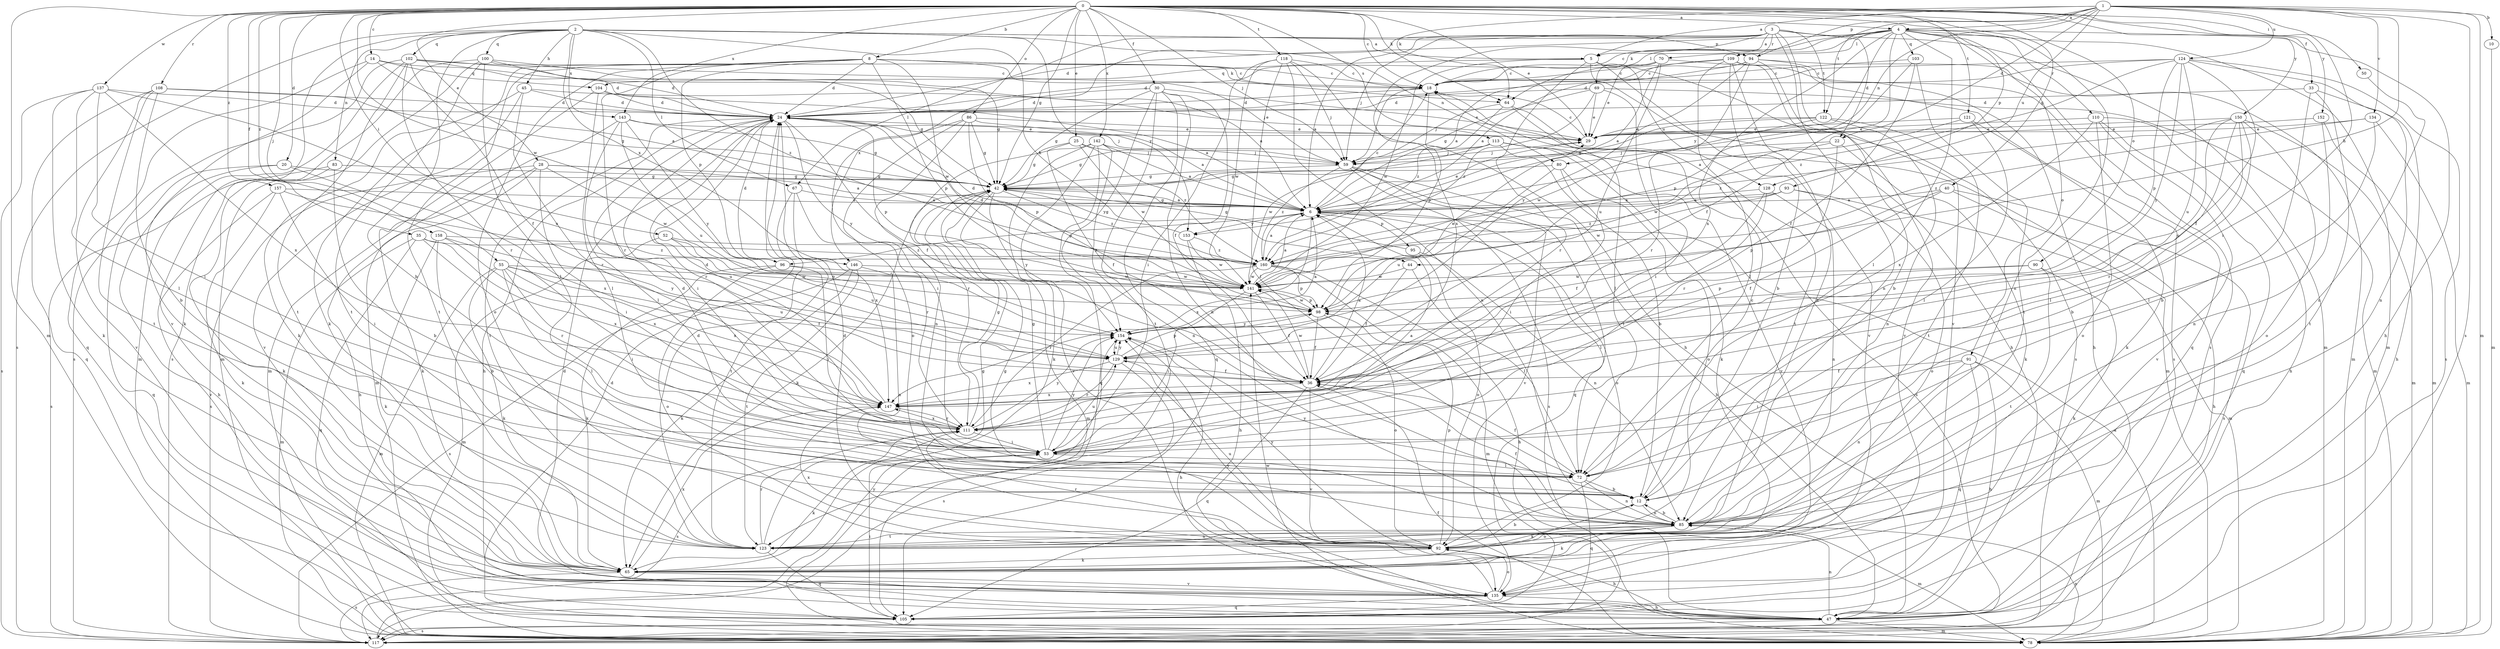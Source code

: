 strict digraph  {
0;
1;
2;
3;
4;
5;
6;
8;
10;
12;
14;
18;
20;
22;
24;
25;
28;
29;
30;
33;
35;
36;
40;
42;
44;
45;
47;
50;
52;
53;
55;
59;
64;
65;
67;
69;
70;
72;
78;
80;
83;
85;
86;
90;
91;
92;
93;
94;
95;
96;
98;
100;
102;
103;
104;
105;
108;
109;
110;
111;
113;
117;
118;
121;
122;
123;
124;
128;
129;
134;
135;
137;
141;
142;
143;
146;
147;
150;
152;
153;
154;
157;
158;
160;
0 -> 4  [label=a];
0 -> 8  [label=b];
0 -> 14  [label=c];
0 -> 18  [label=c];
0 -> 20  [label=d];
0 -> 25  [label=e];
0 -> 28  [label=e];
0 -> 29  [label=e];
0 -> 30  [label=f];
0 -> 33  [label=f];
0 -> 35  [label=f];
0 -> 40  [label=g];
0 -> 42  [label=g];
0 -> 50  [label=i];
0 -> 52  [label=i];
0 -> 55  [label=j];
0 -> 59  [label=j];
0 -> 64  [label=k];
0 -> 78  [label=m];
0 -> 86  [label=o];
0 -> 90  [label=o];
0 -> 93  [label=p];
0 -> 108  [label=r];
0 -> 113  [label=s];
0 -> 118  [label=t];
0 -> 121  [label=t];
0 -> 137  [label=w];
0 -> 141  [label=w];
0 -> 142  [label=x];
0 -> 143  [label=x];
0 -> 150  [label=y];
0 -> 152  [label=y];
0 -> 157  [label=z];
0 -> 158  [label=z];
1 -> 4  [label=a];
1 -> 5  [label=a];
1 -> 10  [label=b];
1 -> 22  [label=d];
1 -> 44  [label=h];
1 -> 53  [label=i];
1 -> 64  [label=k];
1 -> 78  [label=m];
1 -> 80  [label=n];
1 -> 94  [label=p];
1 -> 117  [label=s];
1 -> 122  [label=t];
1 -> 124  [label=u];
1 -> 128  [label=u];
1 -> 134  [label=v];
2 -> 5  [label=a];
2 -> 12  [label=b];
2 -> 44  [label=h];
2 -> 45  [label=h];
2 -> 67  [label=l];
2 -> 80  [label=n];
2 -> 83  [label=n];
2 -> 94  [label=p];
2 -> 100  [label=q];
2 -> 102  [label=q];
2 -> 117  [label=s];
2 -> 135  [label=v];
2 -> 143  [label=x];
2 -> 146  [label=x];
2 -> 153  [label=y];
2 -> 160  [label=z];
3 -> 5  [label=a];
3 -> 6  [label=a];
3 -> 22  [label=d];
3 -> 59  [label=j];
3 -> 67  [label=l];
3 -> 78  [label=m];
3 -> 85  [label=n];
3 -> 109  [label=r];
3 -> 122  [label=t];
3 -> 135  [label=v];
3 -> 146  [label=x];
3 -> 147  [label=x];
4 -> 18  [label=c];
4 -> 24  [label=d];
4 -> 36  [label=f];
4 -> 47  [label=h];
4 -> 64  [label=k];
4 -> 69  [label=l];
4 -> 70  [label=l];
4 -> 72  [label=l];
4 -> 78  [label=m];
4 -> 85  [label=n];
4 -> 91  [label=o];
4 -> 103  [label=q];
4 -> 110  [label=r];
4 -> 117  [label=s];
4 -> 147  [label=x];
4 -> 153  [label=y];
5 -> 47  [label=h];
5 -> 104  [label=q];
5 -> 111  [label=r];
5 -> 117  [label=s];
5 -> 128  [label=u];
5 -> 135  [label=v];
5 -> 141  [label=w];
6 -> 18  [label=c];
6 -> 29  [label=e];
6 -> 42  [label=g];
6 -> 72  [label=l];
6 -> 92  [label=o];
6 -> 95  [label=p];
6 -> 96  [label=p];
6 -> 147  [label=x];
6 -> 153  [label=y];
8 -> 18  [label=c];
8 -> 24  [label=d];
8 -> 59  [label=j];
8 -> 64  [label=k];
8 -> 65  [label=k];
8 -> 92  [label=o];
8 -> 96  [label=p];
8 -> 98  [label=p];
8 -> 111  [label=r];
8 -> 123  [label=t];
8 -> 141  [label=w];
10 -> 78  [label=m];
12 -> 18  [label=c];
12 -> 65  [label=k];
12 -> 85  [label=n];
12 -> 154  [label=y];
14 -> 6  [label=a];
14 -> 42  [label=g];
14 -> 65  [label=k];
14 -> 104  [label=q];
14 -> 105  [label=q];
18 -> 24  [label=d];
18 -> 59  [label=j];
18 -> 98  [label=p];
18 -> 123  [label=t];
20 -> 42  [label=g];
20 -> 47  [label=h];
20 -> 105  [label=q];
20 -> 147  [label=x];
22 -> 59  [label=j];
22 -> 65  [label=k];
22 -> 111  [label=r];
22 -> 141  [label=w];
24 -> 29  [label=e];
24 -> 36  [label=f];
24 -> 47  [label=h];
24 -> 53  [label=i];
24 -> 59  [label=j];
24 -> 98  [label=p];
24 -> 111  [label=r];
24 -> 123  [label=t];
24 -> 154  [label=y];
25 -> 36  [label=f];
25 -> 42  [label=g];
25 -> 59  [label=j];
25 -> 141  [label=w];
25 -> 160  [label=z];
28 -> 6  [label=a];
28 -> 42  [label=g];
28 -> 47  [label=h];
28 -> 53  [label=i];
28 -> 65  [label=k];
28 -> 117  [label=s];
28 -> 141  [label=w];
29 -> 18  [label=c];
29 -> 59  [label=j];
30 -> 24  [label=d];
30 -> 29  [label=e];
30 -> 36  [label=f];
30 -> 42  [label=g];
30 -> 85  [label=n];
30 -> 105  [label=q];
30 -> 123  [label=t];
30 -> 154  [label=y];
33 -> 12  [label=b];
33 -> 24  [label=d];
33 -> 47  [label=h];
33 -> 123  [label=t];
35 -> 78  [label=m];
35 -> 105  [label=q];
35 -> 111  [label=r];
35 -> 147  [label=x];
35 -> 160  [label=z];
36 -> 6  [label=a];
36 -> 105  [label=q];
36 -> 135  [label=v];
36 -> 141  [label=w];
36 -> 147  [label=x];
40 -> 6  [label=a];
40 -> 36  [label=f];
40 -> 47  [label=h];
40 -> 98  [label=p];
40 -> 117  [label=s];
42 -> 6  [label=a];
42 -> 65  [label=k];
42 -> 78  [label=m];
42 -> 154  [label=y];
42 -> 160  [label=z];
44 -> 36  [label=f];
44 -> 72  [label=l];
44 -> 141  [label=w];
45 -> 24  [label=d];
45 -> 29  [label=e];
45 -> 65  [label=k];
45 -> 111  [label=r];
45 -> 135  [label=v];
47 -> 24  [label=d];
47 -> 78  [label=m];
47 -> 85  [label=n];
47 -> 117  [label=s];
50 -> 85  [label=n];
52 -> 78  [label=m];
52 -> 98  [label=p];
52 -> 129  [label=u];
52 -> 160  [label=z];
53 -> 6  [label=a];
53 -> 24  [label=d];
53 -> 42  [label=g];
53 -> 65  [label=k];
53 -> 72  [label=l];
53 -> 129  [label=u];
53 -> 154  [label=y];
55 -> 36  [label=f];
55 -> 53  [label=i];
55 -> 65  [label=k];
55 -> 72  [label=l];
55 -> 78  [label=m];
55 -> 129  [label=u];
55 -> 141  [label=w];
55 -> 147  [label=x];
59 -> 42  [label=g];
59 -> 47  [label=h];
59 -> 105  [label=q];
59 -> 117  [label=s];
59 -> 135  [label=v];
59 -> 160  [label=z];
64 -> 59  [label=j];
64 -> 72  [label=l];
64 -> 78  [label=m];
64 -> 160  [label=z];
65 -> 117  [label=s];
65 -> 135  [label=v];
65 -> 147  [label=x];
67 -> 6  [label=a];
67 -> 111  [label=r];
67 -> 123  [label=t];
67 -> 147  [label=x];
69 -> 24  [label=d];
69 -> 29  [label=e];
69 -> 42  [label=g];
69 -> 53  [label=i];
69 -> 78  [label=m];
69 -> 160  [label=z];
70 -> 6  [label=a];
70 -> 18  [label=c];
70 -> 24  [label=d];
70 -> 29  [label=e];
70 -> 105  [label=q];
70 -> 129  [label=u];
72 -> 12  [label=b];
72 -> 36  [label=f];
72 -> 85  [label=n];
72 -> 105  [label=q];
78 -> 6  [label=a];
78 -> 24  [label=d];
78 -> 36  [label=f];
78 -> 85  [label=n];
78 -> 141  [label=w];
80 -> 42  [label=g];
80 -> 53  [label=i];
80 -> 92  [label=o];
80 -> 129  [label=u];
83 -> 12  [label=b];
83 -> 42  [label=g];
83 -> 65  [label=k];
83 -> 117  [label=s];
85 -> 12  [label=b];
85 -> 36  [label=f];
85 -> 65  [label=k];
85 -> 78  [label=m];
85 -> 92  [label=o];
85 -> 123  [label=t];
86 -> 6  [label=a];
86 -> 29  [label=e];
86 -> 42  [label=g];
86 -> 53  [label=i];
86 -> 85  [label=n];
86 -> 92  [label=o];
86 -> 98  [label=p];
90 -> 65  [label=k];
90 -> 98  [label=p];
90 -> 123  [label=t];
90 -> 141  [label=w];
91 -> 36  [label=f];
91 -> 47  [label=h];
91 -> 53  [label=i];
91 -> 78  [label=m];
91 -> 85  [label=n];
91 -> 105  [label=q];
92 -> 12  [label=b];
92 -> 24  [label=d];
92 -> 42  [label=g];
92 -> 47  [label=h];
92 -> 65  [label=k];
92 -> 98  [label=p];
92 -> 111  [label=r];
92 -> 129  [label=u];
92 -> 147  [label=x];
92 -> 154  [label=y];
93 -> 6  [label=a];
93 -> 78  [label=m];
93 -> 92  [label=o];
93 -> 141  [label=w];
93 -> 160  [label=z];
94 -> 6  [label=a];
94 -> 12  [label=b];
94 -> 18  [label=c];
94 -> 47  [label=h];
94 -> 78  [label=m];
94 -> 111  [label=r];
94 -> 154  [label=y];
95 -> 42  [label=g];
95 -> 85  [label=n];
95 -> 92  [label=o];
96 -> 24  [label=d];
96 -> 53  [label=i];
96 -> 65  [label=k];
96 -> 92  [label=o];
96 -> 141  [label=w];
98 -> 29  [label=e];
98 -> 36  [label=f];
98 -> 92  [label=o];
98 -> 141  [label=w];
98 -> 154  [label=y];
100 -> 18  [label=c];
100 -> 24  [label=d];
100 -> 42  [label=g];
100 -> 72  [label=l];
100 -> 78  [label=m];
100 -> 117  [label=s];
100 -> 123  [label=t];
102 -> 6  [label=a];
102 -> 18  [label=c];
102 -> 24  [label=d];
102 -> 36  [label=f];
102 -> 78  [label=m];
102 -> 111  [label=r];
102 -> 117  [label=s];
102 -> 123  [label=t];
103 -> 18  [label=c];
103 -> 36  [label=f];
103 -> 98  [label=p];
103 -> 123  [label=t];
104 -> 6  [label=a];
104 -> 24  [label=d];
104 -> 72  [label=l];
104 -> 78  [label=m];
105 -> 53  [label=i];
108 -> 12  [label=b];
108 -> 24  [label=d];
108 -> 42  [label=g];
108 -> 105  [label=q];
108 -> 123  [label=t];
108 -> 135  [label=v];
109 -> 6  [label=a];
109 -> 12  [label=b];
109 -> 18  [label=c];
109 -> 72  [label=l];
109 -> 85  [label=n];
109 -> 117  [label=s];
109 -> 135  [label=v];
110 -> 29  [label=e];
110 -> 47  [label=h];
110 -> 92  [label=o];
110 -> 105  [label=q];
110 -> 135  [label=v];
110 -> 147  [label=x];
111 -> 42  [label=g];
111 -> 53  [label=i];
111 -> 117  [label=s];
111 -> 147  [label=x];
111 -> 154  [label=y];
113 -> 12  [label=b];
113 -> 42  [label=g];
113 -> 59  [label=j];
113 -> 65  [label=k];
113 -> 117  [label=s];
113 -> 135  [label=v];
113 -> 141  [label=w];
117 -> 154  [label=y];
118 -> 18  [label=c];
118 -> 47  [label=h];
118 -> 53  [label=i];
118 -> 59  [label=j];
118 -> 72  [label=l];
118 -> 85  [label=n];
118 -> 141  [label=w];
121 -> 6  [label=a];
121 -> 29  [label=e];
121 -> 65  [label=k];
121 -> 72  [label=l];
122 -> 29  [label=e];
122 -> 42  [label=g];
122 -> 85  [label=n];
122 -> 123  [label=t];
122 -> 141  [label=w];
123 -> 24  [label=d];
123 -> 42  [label=g];
123 -> 85  [label=n];
123 -> 105  [label=q];
123 -> 111  [label=r];
124 -> 18  [label=c];
124 -> 24  [label=d];
124 -> 36  [label=f];
124 -> 85  [label=n];
124 -> 98  [label=p];
124 -> 117  [label=s];
124 -> 129  [label=u];
124 -> 154  [label=y];
124 -> 160  [label=z];
128 -> 6  [label=a];
128 -> 36  [label=f];
128 -> 53  [label=i];
128 -> 85  [label=n];
129 -> 36  [label=f];
129 -> 98  [label=p];
129 -> 111  [label=r];
129 -> 117  [label=s];
129 -> 147  [label=x];
129 -> 154  [label=y];
134 -> 29  [label=e];
134 -> 72  [label=l];
134 -> 78  [label=m];
134 -> 160  [label=z];
135 -> 47  [label=h];
135 -> 92  [label=o];
135 -> 105  [label=q];
135 -> 154  [label=y];
137 -> 24  [label=d];
137 -> 53  [label=i];
137 -> 65  [label=k];
137 -> 72  [label=l];
137 -> 117  [label=s];
137 -> 129  [label=u];
137 -> 147  [label=x];
141 -> 6  [label=a];
141 -> 24  [label=d];
141 -> 36  [label=f];
141 -> 53  [label=i];
141 -> 98  [label=p];
142 -> 6  [label=a];
142 -> 59  [label=j];
142 -> 65  [label=k];
142 -> 85  [label=n];
142 -> 105  [label=q];
142 -> 111  [label=r];
142 -> 135  [label=v];
143 -> 29  [label=e];
143 -> 42  [label=g];
143 -> 72  [label=l];
143 -> 78  [label=m];
143 -> 129  [label=u];
143 -> 154  [label=y];
146 -> 65  [label=k];
146 -> 85  [label=n];
146 -> 117  [label=s];
146 -> 123  [label=t];
146 -> 141  [label=w];
147 -> 24  [label=d];
147 -> 111  [label=r];
150 -> 12  [label=b];
150 -> 29  [label=e];
150 -> 72  [label=l];
150 -> 78  [label=m];
150 -> 92  [label=o];
150 -> 111  [label=r];
150 -> 129  [label=u];
150 -> 160  [label=z];
152 -> 29  [label=e];
152 -> 78  [label=m];
152 -> 85  [label=n];
153 -> 42  [label=g];
153 -> 47  [label=h];
153 -> 141  [label=w];
153 -> 160  [label=z];
154 -> 6  [label=a];
154 -> 47  [label=h];
154 -> 129  [label=u];
157 -> 6  [label=a];
157 -> 53  [label=i];
157 -> 65  [label=k];
157 -> 129  [label=u];
157 -> 135  [label=v];
158 -> 12  [label=b];
158 -> 65  [label=k];
158 -> 147  [label=x];
158 -> 154  [label=y];
158 -> 160  [label=z];
160 -> 6  [label=a];
160 -> 24  [label=d];
160 -> 47  [label=h];
160 -> 78  [label=m];
160 -> 98  [label=p];
160 -> 111  [label=r];
160 -> 141  [label=w];
}
